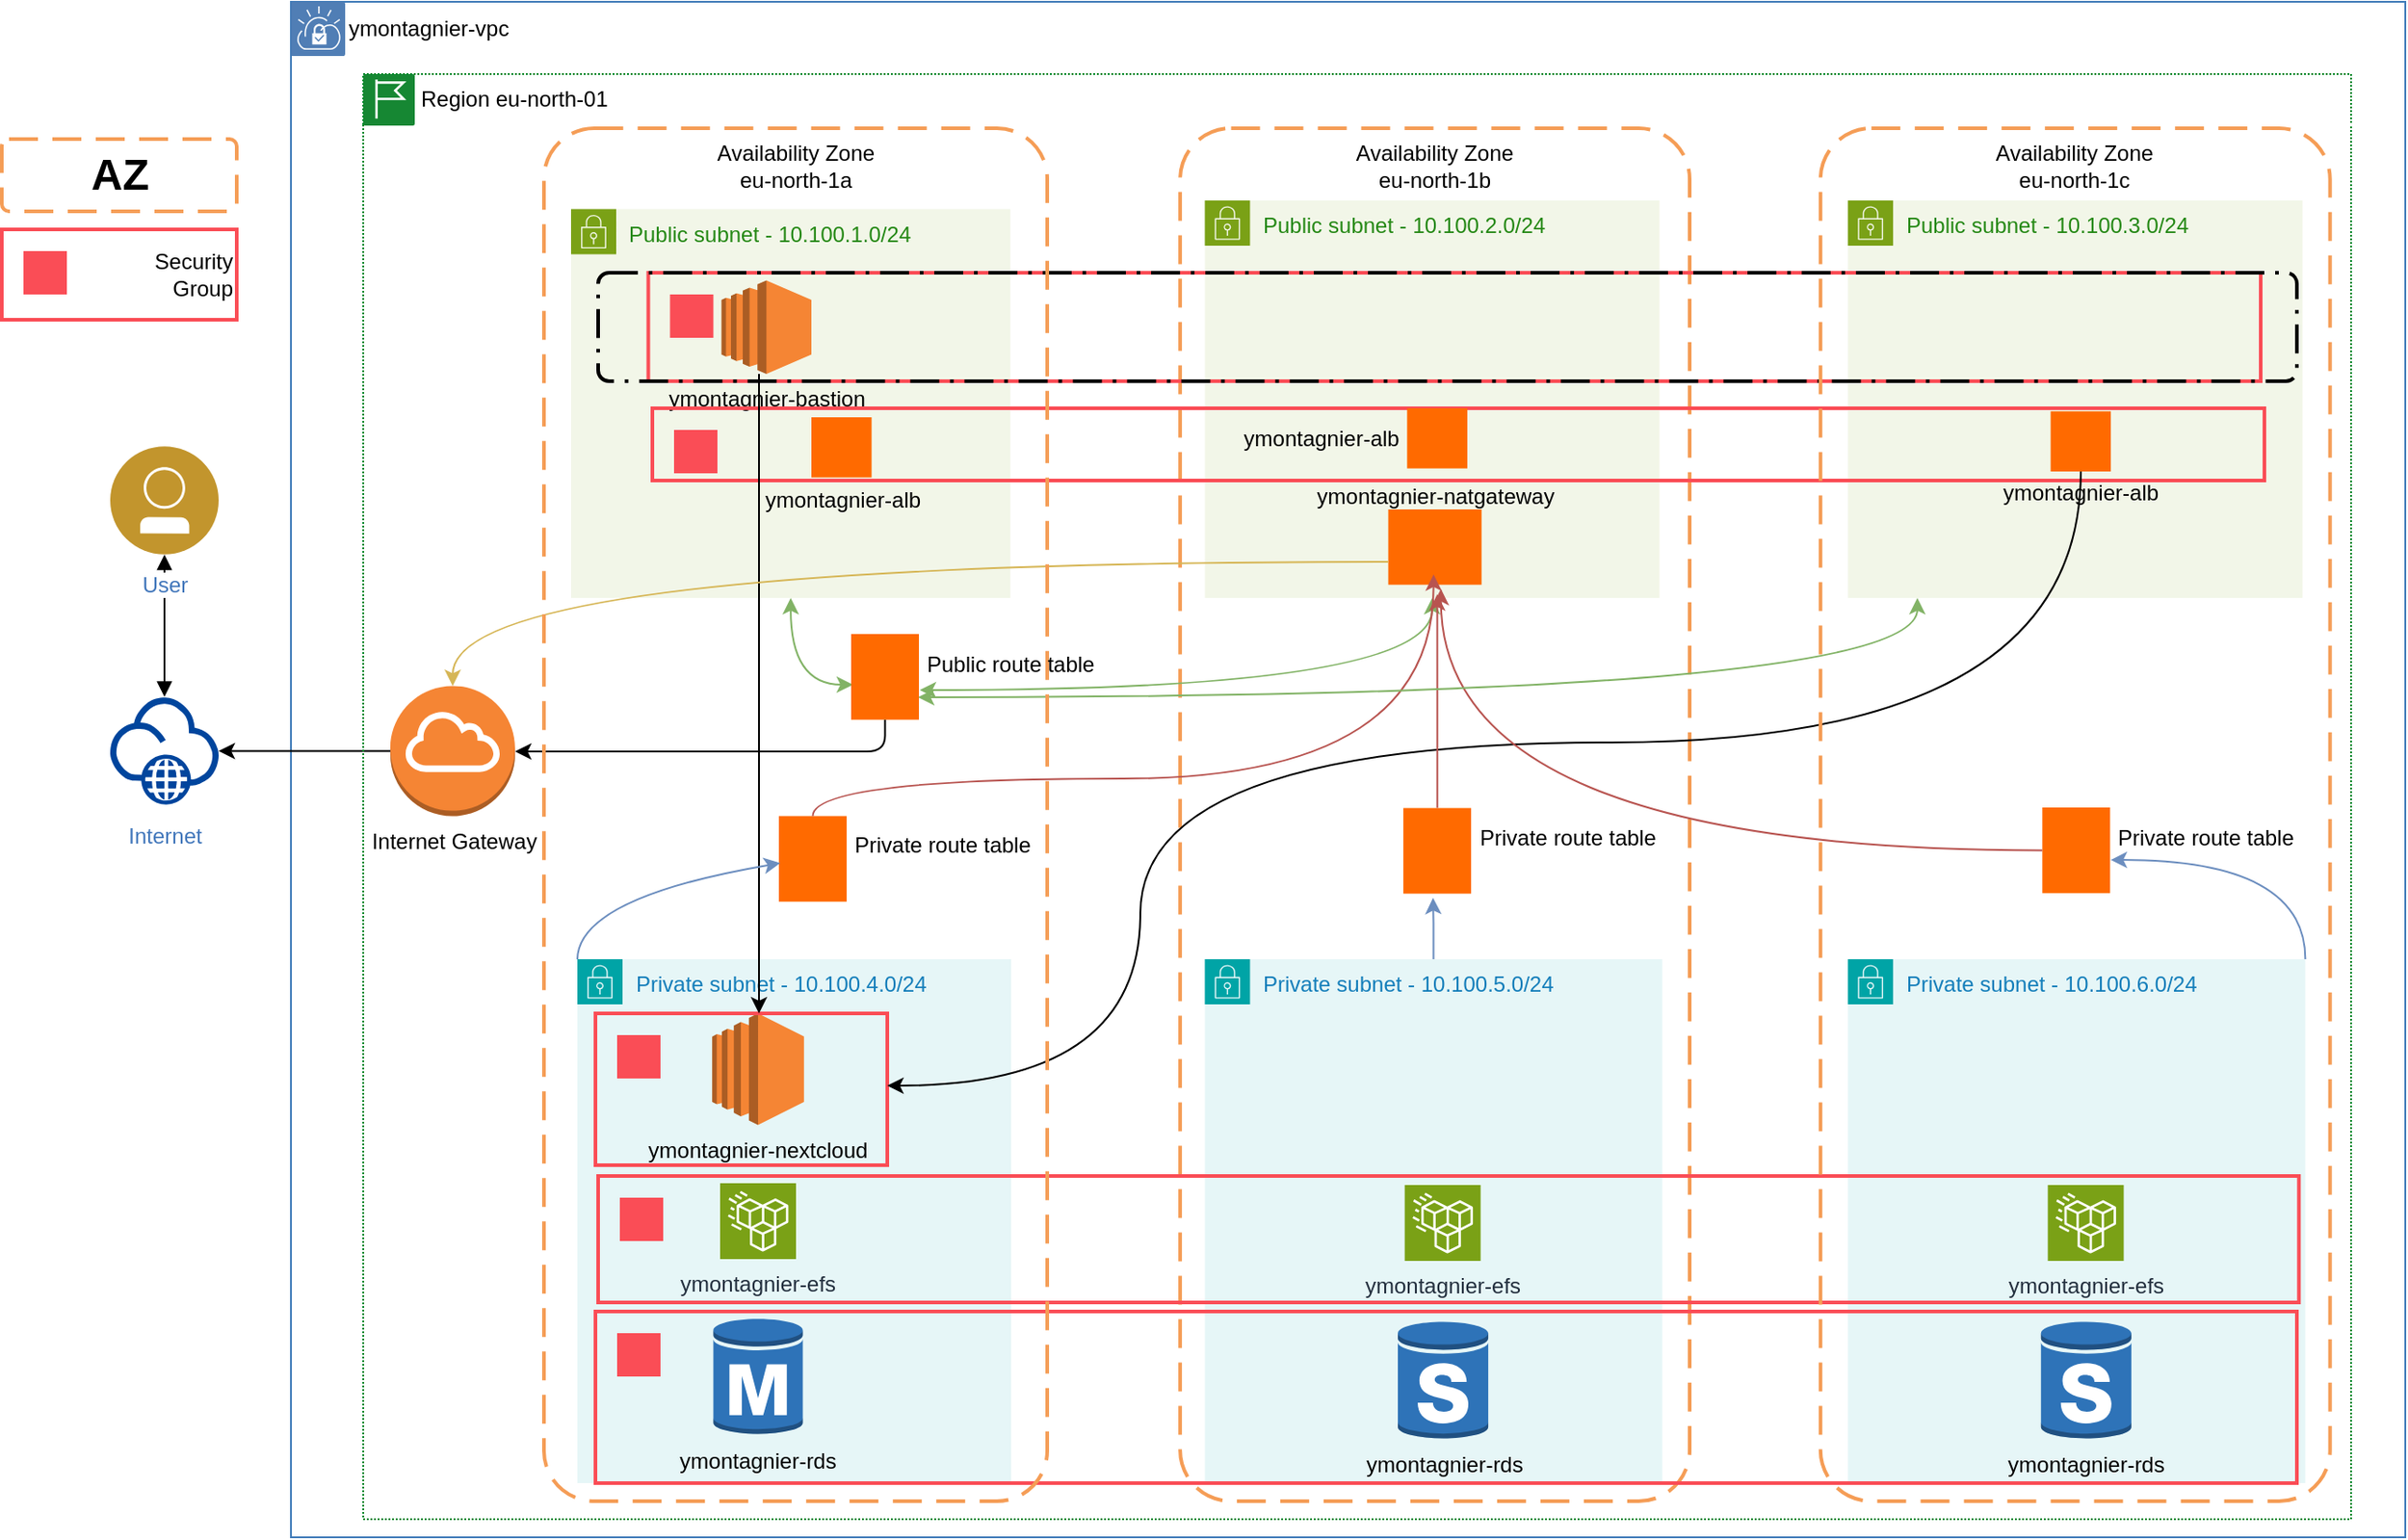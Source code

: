 <mxfile version="26.0.16">
  <diagram id="GNU3i8hCxYjH3E0Nk9u4" name="Page-1">
    <mxGraphModel dx="1221" dy="713" grid="1" gridSize="10" guides="1" tooltips="1" connect="1" arrows="1" fold="1" page="1" pageScale="1" pageWidth="850" pageHeight="1100" math="0" shadow="0">
      <root>
        <mxCell id="0" />
        <mxCell id="1" parent="0" />
        <mxCell id="qNu9TVXpDzVPsYWxxDan-230" value="Public subnet - 10.100.2.0/24" style="points=[[0,0],[0.25,0],[0.5,0],[0.75,0],[1,0],[1,0.25],[1,0.5],[1,0.75],[1,1],[0.75,1],[0.5,1],[0.25,1],[0,1],[0,0.75],[0,0.5],[0,0.25]];outlineConnect=0;gradientColor=none;html=1;whiteSpace=wrap;fontSize=12;fontStyle=0;container=1;pointerEvents=0;collapsible=0;recursiveResize=0;shape=mxgraph.aws4.group;grIcon=mxgraph.aws4.group_security_group;grStroke=0;strokeColor=#7AA116;fillColor=#F2F6E8;verticalAlign=top;align=left;spacingLeft=30;fontColor=#248814;dashed=0;" parent="1" vertex="1">
          <mxGeometry x="705.716" y="190" width="251.588" height="220" as="geometry" />
        </mxCell>
        <mxCell id="qNu9TVXpDzVPsYWxxDan-225" value="Public subnet - 10.100.3.0/24" style="points=[[0,0],[0.25,0],[0.5,0],[0.75,0],[1,0],[1,0.25],[1,0.5],[1,0.75],[1,1],[0.75,1],[0.5,1],[0.25,1],[0,1],[0,0.75],[0,0.5],[0,0.25]];outlineConnect=0;gradientColor=none;html=1;whiteSpace=wrap;fontSize=12;fontStyle=0;container=0;pointerEvents=0;collapsible=0;recursiveResize=0;shape=mxgraph.aws4.group;grIcon=mxgraph.aws4.group_security_group;grStroke=0;strokeColor=#7AA116;fillColor=#F2F6E8;verticalAlign=top;align=left;spacingLeft=30;fontColor=#248814;dashed=0;" parent="1" vertex="1">
          <mxGeometry x="1061.583" y="190" width="251.588" height="220" as="geometry" />
        </mxCell>
        <mxCell id="qNu9TVXpDzVPsYWxxDan-236" value="Public subnet - 10.100.1.0/24" style="points=[[0,0],[0.25,0],[0.5,0],[0.75,0],[1,0],[1,0.25],[1,0.5],[1,0.75],[1,1],[0.75,1],[0.5,1],[0.25,1],[0,1],[0,0.75],[0,0.5],[0,0.25]];outlineConnect=0;gradientColor=none;html=1;whiteSpace=wrap;fontSize=12;fontStyle=0;container=1;pointerEvents=0;collapsible=0;recursiveResize=0;shape=mxgraph.aws4.group;grIcon=mxgraph.aws4.group_security_group;grStroke=0;strokeColor=#7AA116;fillColor=#F2F6E8;verticalAlign=top;align=left;spacingLeft=30;fontColor=#248814;dashed=0;" parent="1" vertex="1">
          <mxGeometry x="355.01" y="194.75" width="243.13" height="215.25" as="geometry" />
        </mxCell>
        <mxCell id="qNu9TVXpDzVPsYWxxDan-283" value="" style="group" parent="1" connectable="0" vertex="1">
          <mxGeometry x="692.048" y="150" width="600" height="760" as="geometry" />
        </mxCell>
        <mxCell id="qNu9TVXpDzVPsYWxxDan-5" value="&lt;h1&gt;&lt;br&gt;&lt;/h1&gt;" style="rounded=1;arcSize=10;dashed=1;strokeColor=#F59D56;fillColor=none;gradientColor=none;dashPattern=8 4;strokeWidth=2;html=1;align=center;flipH=0;" parent="qNu9TVXpDzVPsYWxxDan-283" vertex="1">
          <mxGeometry width="281.96" height="760" as="geometry" />
        </mxCell>
        <mxCell id="qNu9TVXpDzVPsYWxxDan-6" value="Availability Zone&lt;br&gt;eu-north-1b" style="text;html=1;align=center;verticalAlign=middle;whiteSpace=wrap;rounded=0;" parent="qNu9TVXpDzVPsYWxxDan-283" vertex="1">
          <mxGeometry x="90.744" y="6" width="100.483" height="30" as="geometry" />
        </mxCell>
        <mxCell id="itqwBwdQcHr9N_OGk8uq-7" value="ymontagnier-natgateway&lt;div&gt;&lt;br&gt;&lt;/div&gt;&lt;div&gt;&lt;br&gt;&lt;/div&gt;&lt;div&gt;&lt;br&gt;&lt;/div&gt;&lt;div&gt;&lt;br&gt;&lt;/div&gt;" style="points=[];aspect=fixed;html=1;align=center;shadow=0;dashed=0;fillColor=#FF6A00;strokeColor=none;shape=mxgraph.alibaba_cloud.nat_gateway;" parent="qNu9TVXpDzVPsYWxxDan-283" vertex="1">
          <mxGeometry x="115.18" y="211" width="51.6" height="41.7" as="geometry" />
        </mxCell>
        <mxCell id="qNu9TVXpDzVPsYWxxDan-215" value="Private subnet - 10.100.4.0/24" style="points=[[0,0],[0.25,0],[0.5,0],[0.75,0],[1,0],[1,0.25],[1,0.5],[1,0.75],[1,1],[0.75,1],[0.5,1],[0.25,1],[0,1],[0,0.75],[0,0.5],[0,0.25]];outlineConnect=0;gradientColor=none;html=1;whiteSpace=wrap;fontSize=12;fontStyle=0;container=1;pointerEvents=0;collapsible=0;recursiveResize=0;shape=mxgraph.aws4.group;grIcon=mxgraph.aws4.group_security_group;grStroke=0;strokeColor=#00A4A6;fillColor=#E6F6F7;verticalAlign=top;align=left;spacingLeft=30;fontColor=#147EBA;dashed=0;" parent="1" vertex="1">
          <mxGeometry x="358.5" y="610" width="240" height="290" as="geometry" />
        </mxCell>
        <mxCell id="qNu9TVXpDzVPsYWxxDan-216" value="ymontagnier-rds" style="outlineConnect=0;dashed=0;verticalLabelPosition=bottom;verticalAlign=top;align=center;html=1;shape=mxgraph.aws3.rds_db_instance;fillColor=#2E73B8;gradientColor=none;" parent="qNu9TVXpDzVPsYWxxDan-215" vertex="1">
          <mxGeometry x="75.24" y="198" width="49.5" height="66" as="geometry" />
        </mxCell>
        <mxCell id="qNu9TVXpDzVPsYWxxDan-217" value="ymontagnier-efs" style="sketch=0;points=[[0,0,0],[0.25,0,0],[0.5,0,0],[0.75,0,0],[1,0,0],[0,1,0],[0.25,1,0],[0.5,1,0],[0.75,1,0],[1,1,0],[0,0.25,0],[0,0.5,0],[0,0.75,0],[1,0.25,0],[1,0.5,0],[1,0.75,0]];outlineConnect=0;fontColor=#232F3E;fillColor=#7AA116;strokeColor=#ffffff;dashed=0;verticalLabelPosition=bottom;verticalAlign=top;align=center;html=1;fontSize=12;fontStyle=0;aspect=fixed;shape=mxgraph.aws4.resourceIcon;resIcon=mxgraph.aws4.efs_standard;" parent="qNu9TVXpDzVPsYWxxDan-215" vertex="1">
          <mxGeometry x="78.99" y="124" width="42" height="42" as="geometry" />
        </mxCell>
        <mxCell id="qNu9TVXpDzVPsYWxxDan-218" value="ymontagnier-nextcloud" style="outlineConnect=0;dashed=0;verticalLabelPosition=bottom;verticalAlign=top;align=center;html=1;shape=mxgraph.aws3.ec2;fillColor=#F58534;gradientColor=none;" parent="qNu9TVXpDzVPsYWxxDan-215" vertex="1">
          <mxGeometry x="74.6" y="30" width="50.79" height="61.75" as="geometry" />
        </mxCell>
        <mxCell id="qNu9TVXpDzVPsYWxxDan-222" value="Private subnet - 10.100.6.0/24" style="points=[[0,0],[0.25,0],[0.5,0],[0.75,0],[1,0],[1,0.25],[1,0.5],[1,0.75],[1,1],[0.75,1],[0.5,1],[0.25,1],[0,1],[0,0.75],[0,0.5],[0,0.25]];outlineConnect=0;gradientColor=none;html=1;whiteSpace=wrap;fontSize=12;fontStyle=0;container=1;pointerEvents=0;collapsible=0;recursiveResize=0;shape=mxgraph.aws4.group;grIcon=mxgraph.aws4.group_security_group;grStroke=0;strokeColor=#00A4A6;fillColor=#E6F6F7;verticalAlign=top;align=left;spacingLeft=30;fontColor=#147EBA;dashed=0;" parent="1" vertex="1">
          <mxGeometry x="1061.583" y="610" width="253.106" height="290" as="geometry" />
        </mxCell>
        <mxCell id="FXCXVvDxTQtwc45PbP1s-161" value="ymontagnier-vpc" style="swimlane;fontStyle=0;horizontal=1;collapsible=0;startSize=28;swimlaneLine=0;swimlaneFillColor=none;fillColor=none;rounded=0;whiteSpace=wrap;html=1;absoluteArcSize=1;arcSize=12;strokeColor=#417CB9;verticalAlign=top;align=left;spacingLeft=30;spacingTop=1;dashed=0;strokeWidth=1;" parent="1" vertex="1">
          <mxGeometry x="200" y="80" width="1170" height="850" as="geometry" />
        </mxCell>
        <mxCell id="FXCXVvDxTQtwc45PbP1s-162" value="" style="aspect=fixed;perimeter=ellipsePerimeter;html=1;align=center;shadow=0;dashed=0;fontColor=#4277BB;labelBackgroundColor=#ffffff;fontSize=12;spacingTop=3;image;image=img/lib/ibm/vpc/VPCTag.svg;part=1;" parent="FXCXVvDxTQtwc45PbP1s-161" vertex="1">
          <mxGeometry width="30" height="30" as="geometry" />
        </mxCell>
        <mxCell id="FXCXVvDxTQtwc45PbP1s-120" style="edgeStyle=orthogonalEdgeStyle;rounded=0;orthogonalLoop=1;jettySize=auto;html=1;startArrow=block;startFill=1;endArrow=block;endFill=1;" parent="1" source="FXCXVvDxTQtwc45PbP1s-93" target="FXCXVvDxTQtwc45PbP1s-94" edge="1">
          <mxGeometry relative="1" as="geometry" />
        </mxCell>
        <mxCell id="itqwBwdQcHr9N_OGk8uq-14" style="edgeStyle=orthogonalEdgeStyle;rounded=0;orthogonalLoop=1;jettySize=auto;html=1;entryX=1;entryY=0.5;entryDx=0;entryDy=0;" parent="1" source="ur3kafw1qKhpfOSSZFUt-2" target="FXCXVvDxTQtwc45PbP1s-94" edge="1">
          <mxGeometry relative="1" as="geometry" />
        </mxCell>
        <mxCell id="qNu9TVXpDzVPsYWxxDan-49" value="&lt;h1&gt;AZ&lt;/h1&gt;" style="rounded=1;arcSize=10;dashed=1;strokeColor=#F59D56;fillColor=none;gradientColor=none;dashPattern=8 4;strokeWidth=2;html=1;align=center;" parent="1" vertex="1">
          <mxGeometry x="40" y="156" width="130" height="40" as="geometry" />
        </mxCell>
        <mxCell id="ur3kafw1qKhpfOSSZFUt-2" value="Internet Gateway" style="outlineConnect=0;dashed=0;verticalLabelPosition=bottom;verticalAlign=top;align=center;html=1;shape=mxgraph.aws3.internet_gateway;fillColor=#F58534;gradientColor=none;" parent="1" vertex="1">
          <mxGeometry x="255" y="458.75" width="69" height="72" as="geometry" />
        </mxCell>
        <mxCell id="ur3kafw1qKhpfOSSZFUt-24" value="ymontagnier-bastion" style="outlineConnect=0;dashed=0;verticalLabelPosition=bottom;verticalAlign=top;align=center;html=1;shape=mxgraph.aws3.ec2;fillColor=#F58534;gradientColor=none;" parent="1" vertex="1">
          <mxGeometry x="438.25" y="234.25" width="49.75" height="51.75" as="geometry" />
        </mxCell>
        <mxCell id="qNu9TVXpDzVPsYWxxDan-258" value="" style="container=1;collapsible=0;expand=0;recursiveResize=0;html=1;whiteSpace=wrap;strokeColor=#FA4D56;fillColor=none;strokeWidth=2" parent="1" vertex="1">
          <mxGeometry x="397.75" y="230" width="892.25" height="60" as="geometry" />
        </mxCell>
        <mxCell id="qNu9TVXpDzVPsYWxxDan-259" value="" style="shape=rect;fillColor=none;aspect=fixed;resizable=0;labelPosition=right;verticalLabelPosition=middle;align=center;verticalAlign=middle;strokeColor=none;part=1;spacingLeft=5;fontSize=14;" parent="qNu9TVXpDzVPsYWxxDan-258" vertex="1">
          <mxGeometry width="48" height="48" relative="1" as="geometry" />
        </mxCell>
        <mxCell id="qNu9TVXpDzVPsYWxxDan-260" value="" style="fillColor=#FA4D56;shape=mxgraph.ibm_cloud.group--security;strokeColor=none;dashed=0;outlineConnect=0;html=1;labelPosition=center;verticalLabelPosition=bottom;verticalAlign=top;part=1;movable=0;resizable=0;rotatable=0;" parent="qNu9TVXpDzVPsYWxxDan-259" vertex="1">
          <mxGeometry width="24" height="24" relative="1" as="geometry">
            <mxPoint x="12" y="12" as="offset" />
          </mxGeometry>
        </mxCell>
        <mxCell id="qNu9TVXpDzVPsYWxxDan-261" value="Security&lt;div&gt;Group&lt;/div&gt;" style="container=1;collapsible=0;expand=0;recursiveResize=0;html=1;whiteSpace=wrap;strokeColor=#FA4D56;fillColor=none;strokeWidth=2;align=right;" parent="1" vertex="1">
          <mxGeometry x="40" y="206" width="130" height="50" as="geometry" />
        </mxCell>
        <mxCell id="qNu9TVXpDzVPsYWxxDan-262" value="" style="shape=rect;fillColor=none;aspect=fixed;resizable=0;labelPosition=right;verticalLabelPosition=middle;align=center;verticalAlign=middle;strokeColor=none;part=1;spacingLeft=5;fontSize=14;" parent="qNu9TVXpDzVPsYWxxDan-261" vertex="1">
          <mxGeometry width="48" height="48" relative="1" as="geometry" />
        </mxCell>
        <mxCell id="qNu9TVXpDzVPsYWxxDan-263" value="" style="fillColor=#FA4D56;shape=mxgraph.ibm_cloud.group--security;strokeColor=none;dashed=0;outlineConnect=0;html=1;labelPosition=center;verticalLabelPosition=bottom;verticalAlign=top;part=1;movable=0;resizable=0;rotatable=0;" parent="qNu9TVXpDzVPsYWxxDan-262" vertex="1">
          <mxGeometry width="24" height="24" relative="1" as="geometry">
            <mxPoint x="12" y="12" as="offset" />
          </mxGeometry>
        </mxCell>
        <mxCell id="qNu9TVXpDzVPsYWxxDan-265" value="&amp;nbsp; &amp;nbsp; &amp;nbsp; &amp;nbsp; &amp;nbsp; &amp;nbsp; Private route table&lt;div&gt;&lt;br&gt;&lt;/div&gt;" style="points=[];aspect=fixed;html=1;align=left;shadow=0;dashed=0;fillColor=#FF6A00;strokeColor=none;shape=mxgraph.alibaba_cloud.route_table;" parent="1" vertex="1">
          <mxGeometry x="470" y="530.75" width="37.5" height="47.4" as="geometry" />
        </mxCell>
        <mxCell id="FXCXVvDxTQtwc45PbP1s-164" value="" style="aspect=fixed;perimeter=ellipsePerimeter;html=1;align=center;shadow=0;dashed=0;fontColor=#4277BB;labelBackgroundColor=#ffffff;fontSize=12;spacingTop=3;image;image=img/lib/ibm/vpc/RegionTag.svg;part=1;" parent="1" vertex="1">
          <mxGeometry x="240" y="120" width="28.571" height="28.571" as="geometry" />
        </mxCell>
        <mxCell id="FXCXVvDxTQtwc45PbP1s-163" value="Region eu-north-01" style="swimlane;fontStyle=0;horizontal=1;collapsible=0;startSize=28;swimlaneLine=0;swimlaneFillColor=none;fillColor=none;rounded=0;whiteSpace=wrap;html=1;absoluteArcSize=1;arcSize=0;strokeColor=#00882B;verticalAlign=top;align=left;spacingLeft=30;dashed=1;strokeWidth=1;container=0;dashPattern=1 1;movable=1;resizable=1;rotatable=1;deletable=1;editable=1;locked=0;connectable=1;" parent="1" vertex="1">
          <mxGeometry x="240" y="120" width="1100" height="800" as="geometry" />
        </mxCell>
        <mxCell id="m0L7TuGwdPghIgZBg90s-1" value="" style="rounded=1;arcSize=10;dashed=1;fillColor=none;gradientColor=none;dashPattern=8 3 1 3;strokeWidth=2;" vertex="1" parent="FXCXVvDxTQtwc45PbP1s-163">
          <mxGeometry x="130" y="110" width="940" height="60" as="geometry" />
        </mxCell>
        <mxCell id="qNu9TVXpDzVPsYWxxDan-277" value="" style="container=1;collapsible=0;expand=0;recursiveResize=0;html=1;whiteSpace=wrap;strokeColor=#FA4D56;fillColor=none;strokeWidth=2" parent="FXCXVvDxTQtwc45PbP1s-163" vertex="1">
          <mxGeometry x="160" y="185" width="892.05" height="40" as="geometry" />
        </mxCell>
        <mxCell id="qNu9TVXpDzVPsYWxxDan-278" value="" style="shape=rect;fillColor=none;aspect=fixed;resizable=0;labelPosition=right;verticalLabelPosition=middle;align=center;verticalAlign=middle;strokeColor=none;part=1;spacingLeft=5;fontSize=14;" parent="qNu9TVXpDzVPsYWxxDan-277" vertex="1">
          <mxGeometry width="48" height="48" relative="1" as="geometry" />
        </mxCell>
        <mxCell id="qNu9TVXpDzVPsYWxxDan-279" value="" style="fillColor=#FA4D56;shape=mxgraph.ibm_cloud.group--security;strokeColor=none;dashed=0;outlineConnect=0;html=1;labelPosition=center;verticalLabelPosition=bottom;verticalAlign=top;part=1;movable=0;resizable=0;rotatable=0;" parent="qNu9TVXpDzVPsYWxxDan-278" vertex="1">
          <mxGeometry width="24" height="24" relative="1" as="geometry">
            <mxPoint x="12" y="12" as="offset" />
          </mxGeometry>
        </mxCell>
        <mxCell id="m0L7TuGwdPghIgZBg90s-2" value="&lt;div&gt;&lt;span style=&quot;background-color: transparent; color: light-dark(rgb(0, 0, 0), rgb(255, 255, 255));&quot;&gt;ymontagnier-alb&amp;nbsp; &amp;nbsp; &amp;nbsp; &amp;nbsp; &amp;nbsp; &amp;nbsp;&lt;/span&gt;&lt;/div&gt;" style="points=[];aspect=fixed;html=1;align=right;shadow=0;dashed=0;fillColor=#FF6A00;strokeColor=none;shape=mxgraph.alibaba_cloud.alb_application_load_balancer_02;" vertex="1" parent="qNu9TVXpDzVPsYWxxDan-277">
          <mxGeometry x="417.66" width="33.3" height="33.3" as="geometry" />
        </mxCell>
        <mxCell id="qNu9TVXpDzVPsYWxxDan-223" value="ymontagnier-efs" style="sketch=0;points=[[0,0,0],[0.25,0,0],[0.5,0,0],[0.75,0,0],[1,0,0],[0,1,0],[0.25,1,0],[0.5,1,0],[0.75,1,0],[1,1,0],[0,0.25,0],[0,0.5,0],[0,0.75,0],[1,0.25,0],[1,0.5,0],[1,0.75,0]];outlineConnect=0;fontColor=#232F3E;fillColor=#7AA116;strokeColor=#ffffff;dashed=0;verticalLabelPosition=bottom;verticalAlign=top;align=center;html=1;fontSize=12;fontStyle=0;aspect=fixed;shape=mxgraph.aws4.resourceIcon;resIcon=mxgraph.aws4.efs_standard;" parent="1" vertex="1">
          <mxGeometry x="1172.191" y="735" width="42" height="42" as="geometry" />
        </mxCell>
        <mxCell id="qNu9TVXpDzVPsYWxxDan-224" value="ymontagnier-rds" style="outlineConnect=0;dashed=0;verticalLabelPosition=bottom;verticalAlign=top;align=center;html=1;shape=mxgraph.aws3.rds_db_instance_standby_multi_az;fillColor=#2E73B8;gradientColor=none;" parent="1" vertex="1">
          <mxGeometry x="1168.394" y="810" width="50.115" height="66" as="geometry" />
        </mxCell>
        <mxCell id="qNu9TVXpDzVPsYWxxDan-274" value="&amp;nbsp; &amp;nbsp; &amp;nbsp; &amp;nbsp; &amp;nbsp; &amp;nbsp; Private route table&lt;div&gt;&lt;br&gt;&lt;/div&gt;" style="points=[];aspect=fixed;html=1;align=left;shadow=0;dashed=0;fillColor=#FF6A00;strokeColor=none;shape=mxgraph.alibaba_cloud.route_table;" parent="1" vertex="1">
          <mxGeometry x="1169.153" y="526" width="37.5" height="47.4" as="geometry" />
        </mxCell>
        <mxCell id="itqwBwdQcHr9N_OGk8uq-19" value="&lt;div&gt;&lt;br&gt;&lt;/div&gt;&lt;div&gt;&lt;br&gt;&lt;/div&gt;&lt;div&gt;&lt;br&gt;&lt;/div&gt;&lt;div&gt;&lt;br&gt;&lt;/div&gt;&lt;div&gt;&lt;span style=&quot;background-color: transparent; color: light-dark(rgb(0, 0, 0), rgb(255, 255, 255));&quot;&gt;ymontagnier-alb&lt;/span&gt;&lt;/div&gt;" style="points=[];aspect=fixed;html=1;align=center;shadow=0;dashed=0;fillColor=#FF6A00;strokeColor=none;shape=mxgraph.alibaba_cloud.alb_application_load_balancer_02;" parent="1" vertex="1">
          <mxGeometry x="1173.76" y="306.7" width="33.3" height="33.3" as="geometry" />
        </mxCell>
        <mxCell id="ur3kafw1qKhpfOSSZFUt-30" value="&amp;nbsp; &amp;nbsp; &amp;nbsp; &amp;nbsp; &amp;nbsp; &amp;nbsp; Private route table&lt;div&gt;&lt;br&gt;&lt;/div&gt;" style="points=[];aspect=fixed;html=1;align=left;shadow=0;dashed=0;fillColor=#FF6A00;strokeColor=none;shape=mxgraph.alibaba_cloud.route_table;" parent="1" vertex="1">
          <mxGeometry x="815.564" y="526.3" width="37.5" height="47.4" as="geometry" />
        </mxCell>
        <mxCell id="qNu9TVXpDzVPsYWxxDan-219" value="Private subnet - 10.100.5.0/24" style="points=[[0,0],[0.25,0],[0.5,0],[0.75,0],[1,0],[1,0.25],[1,0.5],[1,0.75],[1,1],[0.75,1],[0.5,1],[0.25,1],[0,1],[0,0.75],[0,0.5],[0,0.25]];outlineConnect=0;gradientColor=none;html=1;whiteSpace=wrap;fontSize=12;fontStyle=0;container=1;pointerEvents=0;collapsible=0;recursiveResize=0;shape=mxgraph.aws4.group;grIcon=mxgraph.aws4.group_security_group;grStroke=0;strokeColor=#00A4A6;fillColor=#E6F6F7;verticalAlign=top;align=left;spacingLeft=30;fontColor=#147EBA;dashed=0;" parent="1" vertex="1">
          <mxGeometry x="705.716" y="610" width="253.106" height="290" as="geometry" />
        </mxCell>
        <mxCell id="qNu9TVXpDzVPsYWxxDan-221" value="ymontagnier-rds" style="outlineConnect=0;dashed=0;verticalLabelPosition=bottom;verticalAlign=top;align=center;html=1;shape=mxgraph.aws3.rds_db_instance_standby_multi_az;fillColor=#2E73B8;gradientColor=none;" parent="1" vertex="1">
          <mxGeometry x="812.526" y="810" width="50.115" height="66" as="geometry" />
        </mxCell>
        <mxCell id="qNu9TVXpDzVPsYWxxDan-220" value="ymontagnier-efs" style="sketch=0;points=[[0,0,0],[0.25,0,0],[0.5,0,0],[0.75,0,0],[1,0,0],[0,1,0],[0.25,1,0],[0.5,1,0],[0.75,1,0],[1,1,0],[0,0.25,0],[0,0.5,0],[0,0.75,0],[1,0.25,0],[1,0.5,0],[1,0.75,0]];outlineConnect=0;fontColor=#232F3E;fillColor=#7AA116;strokeColor=#ffffff;dashed=0;verticalLabelPosition=bottom;verticalAlign=top;align=center;html=1;fontSize=12;fontStyle=0;aspect=fixed;shape=mxgraph.aws4.resourceIcon;resIcon=mxgraph.aws4.efs_standard;" parent="1" vertex="1">
          <mxGeometry x="816.323" y="735" width="42" height="42" as="geometry" />
        </mxCell>
        <mxCell id="qNu9TVXpDzVPsYWxxDan-255" value="" style="container=1;collapsible=0;expand=0;recursiveResize=0;html=1;whiteSpace=wrap;strokeColor=#FA4D56;fillColor=none;strokeWidth=2" parent="1" vertex="1">
          <mxGeometry x="368.5" y="640" width="161.5" height="84" as="geometry" />
        </mxCell>
        <mxCell id="qNu9TVXpDzVPsYWxxDan-256" value="" style="shape=rect;fillColor=none;aspect=fixed;resizable=0;labelPosition=right;verticalLabelPosition=middle;align=center;verticalAlign=middle;strokeColor=none;part=1;spacingLeft=5;fontSize=14;" parent="qNu9TVXpDzVPsYWxxDan-255" vertex="1">
          <mxGeometry width="48" height="48" relative="1" as="geometry" />
        </mxCell>
        <mxCell id="qNu9TVXpDzVPsYWxxDan-257" value="" style="fillColor=#FA4D56;shape=mxgraph.ibm_cloud.group--security;strokeColor=none;dashed=0;outlineConnect=0;html=1;labelPosition=center;verticalLabelPosition=bottom;verticalAlign=top;part=1;movable=0;resizable=0;rotatable=0;" parent="qNu9TVXpDzVPsYWxxDan-256" vertex="1">
          <mxGeometry width="24" height="24" relative="1" as="geometry">
            <mxPoint x="12" y="12" as="offset" />
          </mxGeometry>
        </mxCell>
        <mxCell id="qNu9TVXpDzVPsYWxxDan-247" value="" style="container=1;collapsible=0;expand=0;recursiveResize=0;html=1;whiteSpace=wrap;strokeColor=#FA4D56;fillColor=none;strokeWidth=2" parent="1" vertex="1">
          <mxGeometry x="370" y="730" width="941.15" height="70" as="geometry" />
        </mxCell>
        <mxCell id="qNu9TVXpDzVPsYWxxDan-248" value="" style="shape=rect;fillColor=none;aspect=fixed;resizable=0;labelPosition=right;verticalLabelPosition=middle;align=center;verticalAlign=middle;strokeColor=none;part=1;spacingLeft=5;fontSize=14;" parent="qNu9TVXpDzVPsYWxxDan-247" vertex="1">
          <mxGeometry width="48" height="48" relative="1" as="geometry" />
        </mxCell>
        <mxCell id="qNu9TVXpDzVPsYWxxDan-249" value="" style="fillColor=#FA4D56;shape=mxgraph.ibm_cloud.group--security;strokeColor=none;dashed=0;outlineConnect=0;html=1;labelPosition=center;verticalLabelPosition=bottom;verticalAlign=top;part=1;movable=0;resizable=0;rotatable=0;" parent="qNu9TVXpDzVPsYWxxDan-248" vertex="1">
          <mxGeometry width="24" height="24" relative="1" as="geometry">
            <mxPoint x="12" y="12" as="offset" />
          </mxGeometry>
        </mxCell>
        <mxCell id="qNu9TVXpDzVPsYWxxDan-242" value="" style="container=1;collapsible=0;expand=0;recursiveResize=0;html=1;whiteSpace=wrap;strokeColor=#FA4D56;fillColor=none;strokeWidth=2" parent="1" vertex="1">
          <mxGeometry x="368.5" y="805" width="941.5" height="95" as="geometry" />
        </mxCell>
        <mxCell id="qNu9TVXpDzVPsYWxxDan-243" value="" style="shape=rect;fillColor=none;aspect=fixed;resizable=0;labelPosition=right;verticalLabelPosition=middle;align=center;verticalAlign=middle;strokeColor=none;part=1;spacingLeft=5;fontSize=14;" parent="qNu9TVXpDzVPsYWxxDan-242" vertex="1">
          <mxGeometry width="48" height="48" relative="1" as="geometry" />
        </mxCell>
        <mxCell id="qNu9TVXpDzVPsYWxxDan-244" value="" style="fillColor=#FA4D56;shape=mxgraph.ibm_cloud.group--security;strokeColor=none;dashed=0;outlineConnect=0;html=1;labelPosition=center;verticalLabelPosition=bottom;verticalAlign=top;part=1;movable=0;resizable=0;rotatable=0;" parent="qNu9TVXpDzVPsYWxxDan-243" vertex="1">
          <mxGeometry width="24" height="24" relative="1" as="geometry">
            <mxPoint x="12" y="12" as="offset" />
          </mxGeometry>
        </mxCell>
        <mxCell id="qNu9TVXpDzVPsYWxxDan-1" style="edgeStyle=orthogonalEdgeStyle;rounded=0;orthogonalLoop=1;jettySize=auto;html=1;" parent="1" source="ur3kafw1qKhpfOSSZFUt-24" target="qNu9TVXpDzVPsYWxxDan-218" edge="1">
          <mxGeometry relative="1" as="geometry">
            <mxPoint x="460.5" y="650" as="targetPoint" />
            <Array as="points">
              <mxPoint x="459" y="420" />
              <mxPoint x="459" y="420" />
            </Array>
          </mxGeometry>
        </mxCell>
        <mxCell id="qNu9TVXpDzVPsYWxxDan-233" style="edgeStyle=orthogonalEdgeStyle;rounded=0;orthogonalLoop=1;jettySize=auto;html=1;entryX=0.5;entryY=0;entryDx=0;entryDy=0;entryPerimeter=0;fillColor=#fff2cc;strokeColor=#d6b656;curved=1;" parent="1" source="itqwBwdQcHr9N_OGk8uq-7" target="ur3kafw1qKhpfOSSZFUt-2" edge="1">
          <mxGeometry relative="1" as="geometry">
            <Array as="points">
              <mxPoint x="820" y="390" />
              <mxPoint x="290" y="390" />
            </Array>
          </mxGeometry>
        </mxCell>
        <mxCell id="qNu9TVXpDzVPsYWxxDan-270" value="" style="endArrow=classic;html=1;rounded=0;entryX=0.02;entryY=0.549;entryDx=0;entryDy=0;entryPerimeter=0;exitX=0;exitY=0;exitDx=0;exitDy=0;curved=1;fillColor=#dae8fc;strokeColor=#6c8ebf;" parent="1" source="qNu9TVXpDzVPsYWxxDan-215" target="qNu9TVXpDzVPsYWxxDan-265" edge="1">
          <mxGeometry width="50" height="50" relative="1" as="geometry">
            <mxPoint x="660" y="530" as="sourcePoint" />
            <mxPoint x="710" y="480" as="targetPoint" />
            <Array as="points">
              <mxPoint x="359" y="576" />
            </Array>
          </mxGeometry>
        </mxCell>
        <mxCell id="qNu9TVXpDzVPsYWxxDan-273" style="edgeStyle=orthogonalEdgeStyle;rounded=0;orthogonalLoop=1;jettySize=auto;html=1;curved=1;" parent="1" source="itqwBwdQcHr9N_OGk8uq-19" target="qNu9TVXpDzVPsYWxxDan-255" edge="1">
          <mxGeometry relative="1" as="geometry">
            <Array as="points">
              <mxPoint x="1190" y="490" />
              <mxPoint x="670" y="490" />
              <mxPoint x="670" y="680" />
            </Array>
          </mxGeometry>
        </mxCell>
        <mxCell id="qNu9TVXpDzVPsYWxxDan-281" style="edgeStyle=orthogonalEdgeStyle;rounded=0;orthogonalLoop=1;jettySize=auto;html=1;exitX=1;exitY=0;exitDx=0;exitDy=0;entryX=1.009;entryY=0.612;entryDx=0;entryDy=0;entryPerimeter=0;fillColor=#dae8fc;strokeColor=#6c8ebf;curved=1;" parent="1" source="qNu9TVXpDzVPsYWxxDan-222" target="qNu9TVXpDzVPsYWxxDan-274" edge="1">
          <mxGeometry relative="1" as="geometry" />
        </mxCell>
        <mxCell id="qNu9TVXpDzVPsYWxxDan-280" style="edgeStyle=orthogonalEdgeStyle;rounded=0;orthogonalLoop=1;jettySize=auto;html=1;entryX=0.438;entryY=1.049;entryDx=0;entryDy=0;entryPerimeter=0;fillColor=#dae8fc;strokeColor=#6c8ebf;" parent="1" source="qNu9TVXpDzVPsYWxxDan-219" target="ur3kafw1qKhpfOSSZFUt-30" edge="1">
          <mxGeometry relative="1" as="geometry" />
        </mxCell>
        <mxCell id="oyqa9fuhlC8LmrTTEeq8-1" style="edgeStyle=orthogonalEdgeStyle;rounded=0;orthogonalLoop=1;jettySize=auto;html=1;entryX=0.027;entryY=0.591;entryDx=0;entryDy=0;entryPerimeter=0;fillColor=#d5e8d4;strokeColor=#82b366;curved=1;startArrow=classic;startFill=1;" parent="1" source="qNu9TVXpDzVPsYWxxDan-236" target="ur3kafw1qKhpfOSSZFUt-36" edge="1">
          <mxGeometry relative="1" as="geometry" />
        </mxCell>
        <mxCell id="oyqa9fuhlC8LmrTTEeq8-2" style="edgeStyle=orthogonalEdgeStyle;rounded=0;orthogonalLoop=1;jettySize=auto;html=1;entryX=1.013;entryY=0.654;entryDx=0;entryDy=0;entryPerimeter=0;curved=1;fillColor=#d5e8d4;strokeColor=#82b366;startArrow=classic;startFill=1;" parent="1" source="qNu9TVXpDzVPsYWxxDan-230" target="ur3kafw1qKhpfOSSZFUt-36" edge="1">
          <mxGeometry relative="1" as="geometry">
            <Array as="points">
              <mxPoint x="832" y="461" />
            </Array>
          </mxGeometry>
        </mxCell>
        <mxCell id="oyqa9fuhlC8LmrTTEeq8-4" style="edgeStyle=orthogonalEdgeStyle;rounded=1;orthogonalLoop=1;jettySize=auto;html=1;curved=0;" parent="1" source="ur3kafw1qKhpfOSSZFUt-36" target="ur3kafw1qKhpfOSSZFUt-2" edge="1">
          <mxGeometry relative="1" as="geometry">
            <Array as="points">
              <mxPoint x="529" y="495" />
            </Array>
          </mxGeometry>
        </mxCell>
        <mxCell id="oyqa9fuhlC8LmrTTEeq8-6" style="edgeStyle=orthogonalEdgeStyle;rounded=0;orthogonalLoop=1;jettySize=auto;html=1;entryX=0.525;entryY=1.127;entryDx=0;entryDy=0;entryPerimeter=0;fillColor=#f8cecc;strokeColor=#b85450;" parent="1" source="ur3kafw1qKhpfOSSZFUt-30" target="itqwBwdQcHr9N_OGk8uq-7" edge="1">
          <mxGeometry relative="1" as="geometry" />
        </mxCell>
        <mxCell id="oyqa9fuhlC8LmrTTEeq8-7" style="edgeStyle=orthogonalEdgeStyle;rounded=0;orthogonalLoop=1;jettySize=auto;html=1;entryX=0.564;entryY=1.055;entryDx=0;entryDy=0;entryPerimeter=0;curved=1;fillColor=#f8cecc;strokeColor=#b85450;" parent="1" source="qNu9TVXpDzVPsYWxxDan-274" target="itqwBwdQcHr9N_OGk8uq-7" edge="1">
          <mxGeometry relative="1" as="geometry" />
        </mxCell>
        <mxCell id="oyqa9fuhlC8LmrTTEeq8-8" style="edgeStyle=orthogonalEdgeStyle;rounded=0;orthogonalLoop=1;jettySize=auto;html=1;entryX=0.486;entryY=0.863;entryDx=0;entryDy=0;entryPerimeter=0;curved=1;fillColor=#f8cecc;strokeColor=#b85450;" parent="1" source="qNu9TVXpDzVPsYWxxDan-265" target="itqwBwdQcHr9N_OGk8uq-7" edge="1">
          <mxGeometry relative="1" as="geometry">
            <Array as="points">
              <mxPoint x="489" y="510" />
              <mxPoint x="832" y="510" />
            </Array>
          </mxGeometry>
        </mxCell>
        <mxCell id="oyqa9fuhlC8LmrTTEeq8-3" style="edgeStyle=orthogonalEdgeStyle;rounded=0;orthogonalLoop=1;jettySize=auto;html=1;entryX=0.987;entryY=0.738;entryDx=0;entryDy=0;entryPerimeter=0;curved=1;fillColor=#d5e8d4;strokeColor=#82b366;startArrow=classic;startFill=1;" parent="1" source="qNu9TVXpDzVPsYWxxDan-225" target="ur3kafw1qKhpfOSSZFUt-36" edge="1">
          <mxGeometry relative="1" as="geometry">
            <Array as="points">
              <mxPoint x="1100" y="465" />
            </Array>
          </mxGeometry>
        </mxCell>
        <mxCell id="qNu9TVXpDzVPsYWxxDan-2" value="" style="rounded=1;arcSize=10;dashed=1;strokeColor=#F59D56;fillColor=none;gradientColor=none;dashPattern=8 4;strokeWidth=2;html=1;align=center;container=0;" parent="1" vertex="1">
          <mxGeometry x="340" y="150" width="278.5" height="760" as="geometry" />
        </mxCell>
        <mxCell id="qNu9TVXpDzVPsYWxxDan-3" value="Availability Zone&lt;br&gt;eu-north-1a" style="text;html=1;align=center;verticalAlign=middle;whiteSpace=wrap;rounded=0;" parent="1" vertex="1">
          <mxGeometry x="429.63" y="156" width="99.25" height="30" as="geometry" />
        </mxCell>
        <mxCell id="ur3kafw1qKhpfOSSZFUt-36" value="&amp;nbsp; &amp;nbsp; &amp;nbsp; &amp;nbsp; &amp;nbsp; &amp;nbsp; Public route table&lt;div&gt;&lt;br&gt;&lt;/div&gt;" style="points=[];aspect=fixed;html=1;align=left;shadow=0;dashed=0;fillColor=#FF6A00;strokeColor=none;shape=mxgraph.alibaba_cloud.route_table;" parent="1" vertex="1">
          <mxGeometry x="509.995" y="430" width="37.5" height="47.4" as="geometry" />
        </mxCell>
        <mxCell id="qNu9TVXpDzVPsYWxxDan-286" value="&lt;h1&gt;&lt;br&gt;&lt;/h1&gt;" style="rounded=1;arcSize=10;dashed=1;strokeColor=#F59D56;fillColor=none;gradientColor=none;dashPattern=8 4;strokeWidth=2;html=1;align=center;" parent="1" vertex="1">
          <mxGeometry x="1046.398" y="150" width="281.96" height="760" as="geometry" />
        </mxCell>
        <mxCell id="qNu9TVXpDzVPsYWxxDan-287" value="Availability Zone&lt;br&gt;eu-north-1c" style="text;html=1;align=center;verticalAlign=middle;whiteSpace=wrap;rounded=0;" parent="1" vertex="1">
          <mxGeometry x="1137.142" y="156" width="100.483" height="30" as="geometry" />
        </mxCell>
        <mxCell id="m0L7TuGwdPghIgZBg90s-3" value="&lt;div&gt;&lt;br&gt;&lt;/div&gt;&lt;div&gt;&lt;br&gt;&lt;/div&gt;&lt;div&gt;&lt;br&gt;&lt;/div&gt;&lt;div&gt;&lt;br&gt;&lt;/div&gt;&lt;div&gt;&lt;span style=&quot;background-color: transparent; color: light-dark(rgb(0, 0, 0), rgb(255, 255, 255));&quot;&gt;ymontagnier-alb&lt;/span&gt;&lt;/div&gt;" style="points=[];aspect=fixed;html=1;align=center;shadow=0;dashed=0;fillColor=#FF6A00;strokeColor=none;shape=mxgraph.alibaba_cloud.alb_application_load_balancer_02;" vertex="1" parent="1">
          <mxGeometry x="488.0" y="310" width="33.3" height="33.3" as="geometry" />
        </mxCell>
        <mxCell id="FXCXVvDxTQtwc45PbP1s-115" value="Icons" style="" parent="0" />
        <mxCell id="FXCXVvDxTQtwc45PbP1s-93" value="User" style="aspect=fixed;perimeter=ellipsePerimeter;html=1;align=center;shadow=0;dashed=0;fontColor=#4277BB;labelBackgroundColor=#ffffff;fontSize=12;spacingTop=3;image;image=img/lib/ibm/users/user.svg;" parent="FXCXVvDxTQtwc45PbP1s-115" vertex="1">
          <mxGeometry x="100" y="326" width="60" height="60" as="geometry" />
        </mxCell>
        <mxCell id="FXCXVvDxTQtwc45PbP1s-94" value="Internet" style="aspect=fixed;perimeter=ellipsePerimeter;html=1;align=center;shadow=0;dashed=0;fontColor=#4277BB;labelBackgroundColor=#ffffff;fontSize=12;spacingTop=3;image;image=img/lib/ibm/vpc/Internet.svg;" parent="FXCXVvDxTQtwc45PbP1s-115" vertex="1">
          <mxGeometry x="100" y="464.75" width="60" height="60" as="geometry" />
        </mxCell>
      </root>
    </mxGraphModel>
  </diagram>
</mxfile>
